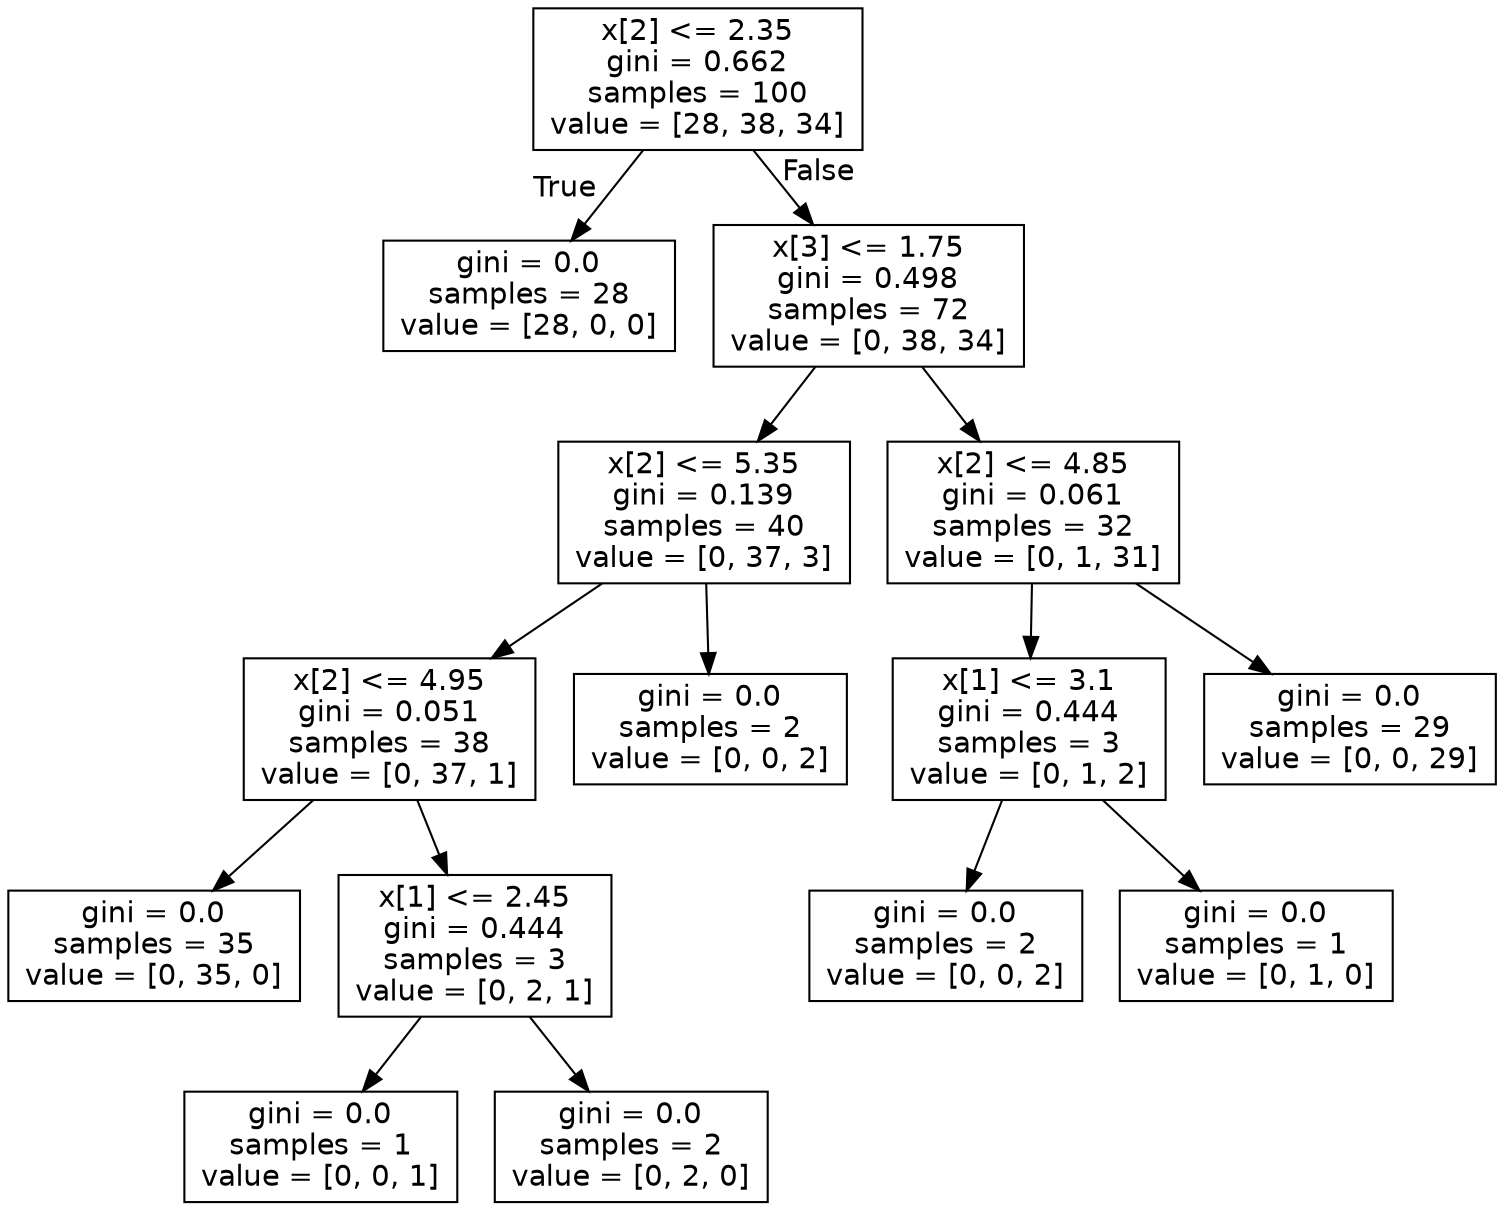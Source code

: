 digraph Tree {
node [shape=box, fontname="helvetica"] ;
edge [fontname="helvetica"] ;
0 [label="x[2] <= 2.35\ngini = 0.662\nsamples = 100\nvalue = [28, 38, 34]"] ;
1 [label="gini = 0.0\nsamples = 28\nvalue = [28, 0, 0]"] ;
0 -> 1 [labeldistance=2.5, labelangle=45, headlabel="True"] ;
2 [label="x[3] <= 1.75\ngini = 0.498\nsamples = 72\nvalue = [0, 38, 34]"] ;
0 -> 2 [labeldistance=2.5, labelangle=-45, headlabel="False"] ;
3 [label="x[2] <= 5.35\ngini = 0.139\nsamples = 40\nvalue = [0, 37, 3]"] ;
2 -> 3 ;
4 [label="x[2] <= 4.95\ngini = 0.051\nsamples = 38\nvalue = [0, 37, 1]"] ;
3 -> 4 ;
5 [label="gini = 0.0\nsamples = 35\nvalue = [0, 35, 0]"] ;
4 -> 5 ;
6 [label="x[1] <= 2.45\ngini = 0.444\nsamples = 3\nvalue = [0, 2, 1]"] ;
4 -> 6 ;
7 [label="gini = 0.0\nsamples = 1\nvalue = [0, 0, 1]"] ;
6 -> 7 ;
8 [label="gini = 0.0\nsamples = 2\nvalue = [0, 2, 0]"] ;
6 -> 8 ;
9 [label="gini = 0.0\nsamples = 2\nvalue = [0, 0, 2]"] ;
3 -> 9 ;
10 [label="x[2] <= 4.85\ngini = 0.061\nsamples = 32\nvalue = [0, 1, 31]"] ;
2 -> 10 ;
11 [label="x[1] <= 3.1\ngini = 0.444\nsamples = 3\nvalue = [0, 1, 2]"] ;
10 -> 11 ;
12 [label="gini = 0.0\nsamples = 2\nvalue = [0, 0, 2]"] ;
11 -> 12 ;
13 [label="gini = 0.0\nsamples = 1\nvalue = [0, 1, 0]"] ;
11 -> 13 ;
14 [label="gini = 0.0\nsamples = 29\nvalue = [0, 0, 29]"] ;
10 -> 14 ;
}
